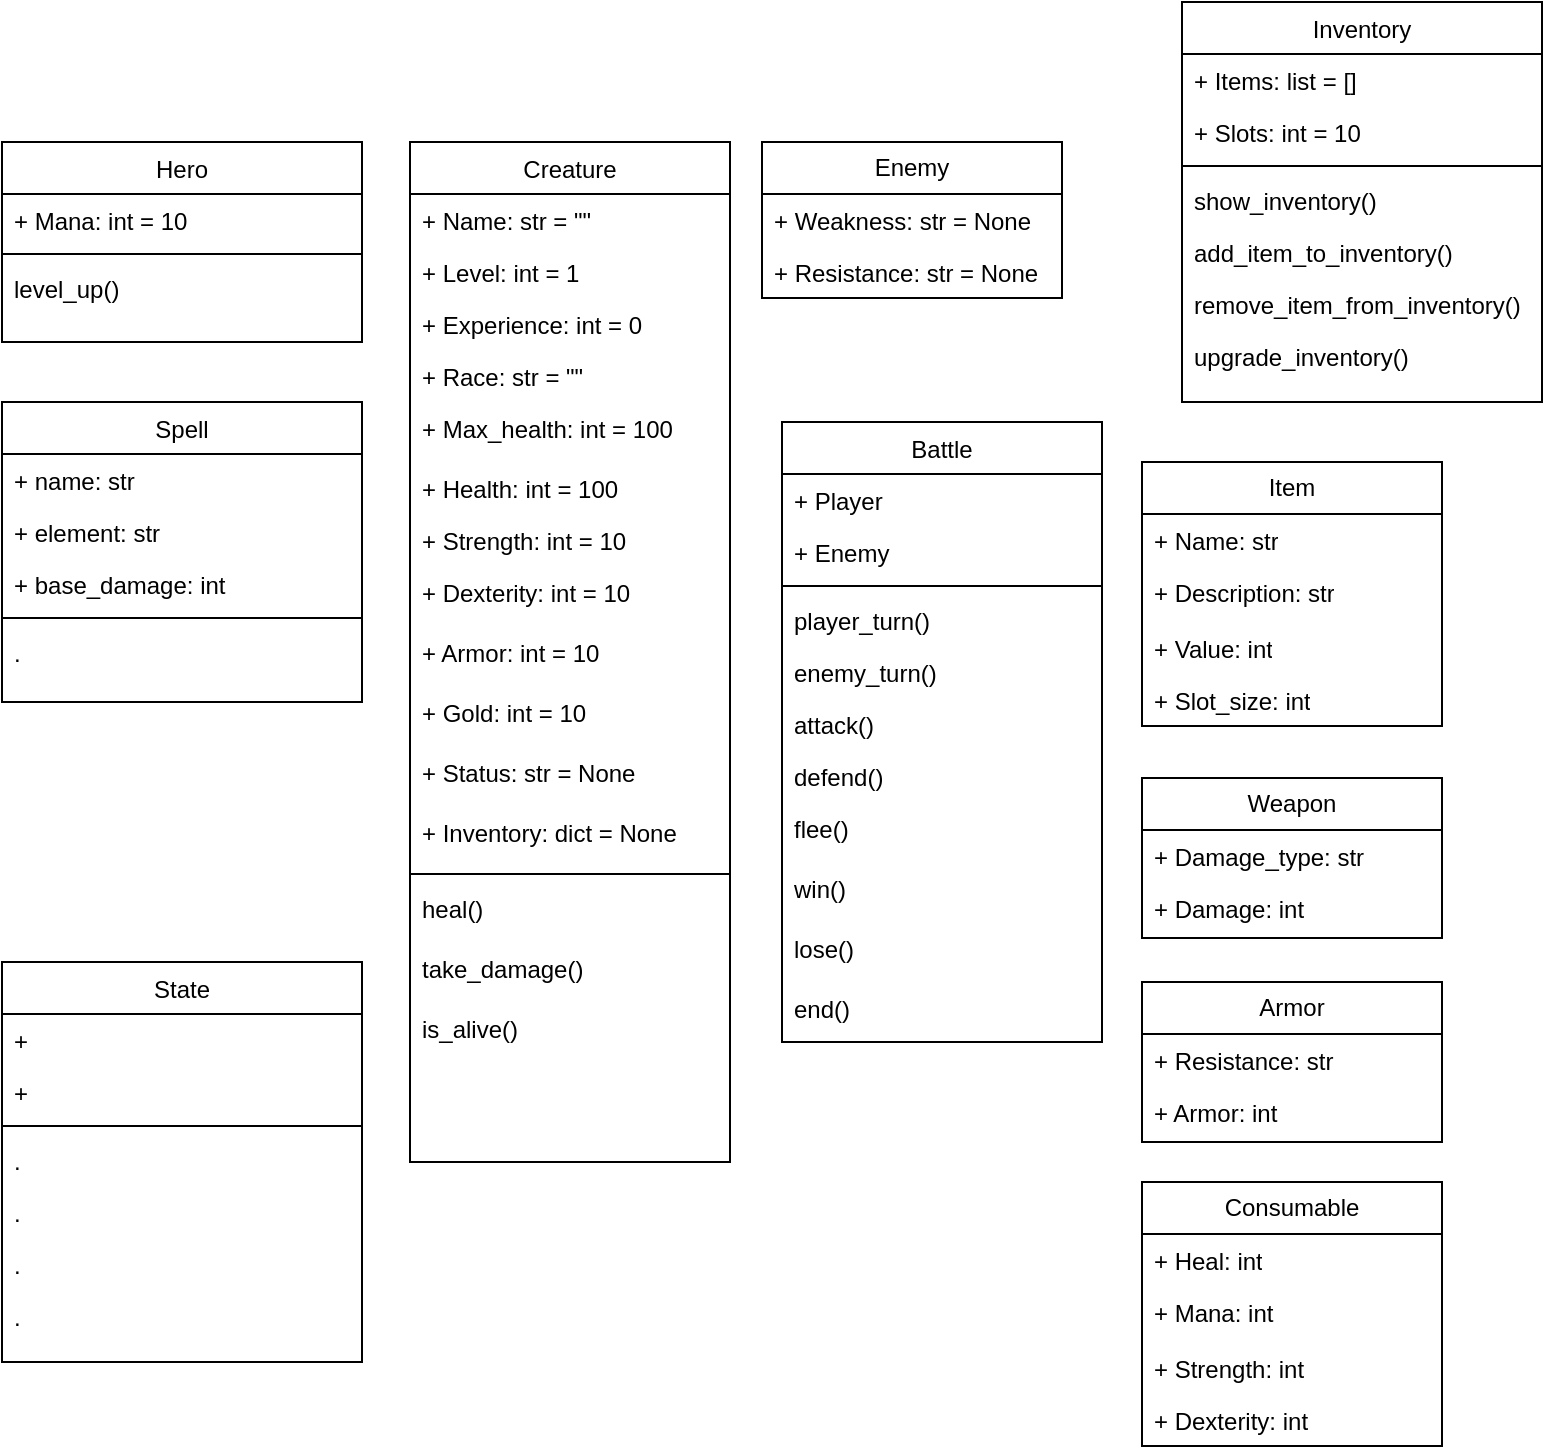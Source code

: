 <mxfile version="21.5.0" type="device">
  <diagram id="C5RBs43oDa-KdzZeNtuy" name="Page-1">
    <mxGraphModel dx="761" dy="476" grid="1" gridSize="10" guides="1" tooltips="1" connect="1" arrows="1" fold="1" page="1" pageScale="1" pageWidth="827" pageHeight="1169" math="0" shadow="0">
      <root>
        <mxCell id="WIyWlLk6GJQsqaUBKTNV-0" />
        <mxCell id="WIyWlLk6GJQsqaUBKTNV-1" parent="WIyWlLk6GJQsqaUBKTNV-0" />
        <mxCell id="zkfFHV4jXpPFQw0GAbJ--17" value="Creature" style="swimlane;fontStyle=0;align=center;verticalAlign=top;childLayout=stackLayout;horizontal=1;startSize=26;horizontalStack=0;resizeParent=1;resizeLast=0;collapsible=1;marginBottom=0;rounded=0;shadow=0;strokeWidth=1;" parent="WIyWlLk6GJQsqaUBKTNV-1" vertex="1">
          <mxGeometry x="254" y="80" width="160" height="510" as="geometry">
            <mxRectangle x="550" y="140" width="160" height="26" as="alternateBounds" />
          </mxGeometry>
        </mxCell>
        <mxCell id="zkfFHV4jXpPFQw0GAbJ--18" value="+ Name: str = &quot;&quot;" style="text;align=left;verticalAlign=top;spacingLeft=4;spacingRight=4;overflow=hidden;rotatable=0;points=[[0,0.5],[1,0.5]];portConstraint=eastwest;" parent="zkfFHV4jXpPFQw0GAbJ--17" vertex="1">
          <mxGeometry y="26" width="160" height="26" as="geometry" />
        </mxCell>
        <mxCell id="zkfFHV4jXpPFQw0GAbJ--19" value="+ Level: int = 1" style="text;align=left;verticalAlign=top;spacingLeft=4;spacingRight=4;overflow=hidden;rotatable=0;points=[[0,0.5],[1,0.5]];portConstraint=eastwest;rounded=0;shadow=0;html=0;" parent="zkfFHV4jXpPFQw0GAbJ--17" vertex="1">
          <mxGeometry y="52" width="160" height="26" as="geometry" />
        </mxCell>
        <mxCell id="zkfFHV4jXpPFQw0GAbJ--20" value="+ Experience: int = 0" style="text;align=left;verticalAlign=top;spacingLeft=4;spacingRight=4;overflow=hidden;rotatable=0;points=[[0,0.5],[1,0.5]];portConstraint=eastwest;rounded=0;shadow=0;html=0;" parent="zkfFHV4jXpPFQw0GAbJ--17" vertex="1">
          <mxGeometry y="78" width="160" height="26" as="geometry" />
        </mxCell>
        <mxCell id="zkfFHV4jXpPFQw0GAbJ--21" value="+ Race: str = &quot;&quot;" style="text;align=left;verticalAlign=top;spacingLeft=4;spacingRight=4;overflow=hidden;rotatable=0;points=[[0,0.5],[1,0.5]];portConstraint=eastwest;rounded=0;shadow=0;html=0;" parent="zkfFHV4jXpPFQw0GAbJ--17" vertex="1">
          <mxGeometry y="104" width="160" height="26" as="geometry" />
        </mxCell>
        <mxCell id="VuUW0NQgAwonB1irqjms-0" value="+ Max_health: int = 100" style="text;align=left;verticalAlign=top;spacingLeft=4;spacingRight=4;overflow=hidden;rotatable=0;points=[[0,0.5],[1,0.5]];portConstraint=eastwest;" parent="zkfFHV4jXpPFQw0GAbJ--17" vertex="1">
          <mxGeometry y="130" width="160" height="30" as="geometry" />
        </mxCell>
        <mxCell id="zkfFHV4jXpPFQw0GAbJ--22" value="+ Health: int = 100" style="text;align=left;verticalAlign=top;spacingLeft=4;spacingRight=4;overflow=hidden;rotatable=0;points=[[0,0.5],[1,0.5]];portConstraint=eastwest;rounded=0;shadow=0;html=0;" parent="zkfFHV4jXpPFQw0GAbJ--17" vertex="1">
          <mxGeometry y="160" width="160" height="26" as="geometry" />
        </mxCell>
        <mxCell id="zkfFHV4jXpPFQw0GAbJ--24" value="+ Strength: int = 10" style="text;align=left;verticalAlign=top;spacingLeft=4;spacingRight=4;overflow=hidden;rotatable=0;points=[[0,0.5],[1,0.5]];portConstraint=eastwest;" parent="zkfFHV4jXpPFQw0GAbJ--17" vertex="1">
          <mxGeometry y="186" width="160" height="26" as="geometry" />
        </mxCell>
        <mxCell id="zkfFHV4jXpPFQw0GAbJ--25" value="+ Dexterity: int = 10" style="text;align=left;verticalAlign=top;spacingLeft=4;spacingRight=4;overflow=hidden;rotatable=0;points=[[0,0.5],[1,0.5]];portConstraint=eastwest;" parent="zkfFHV4jXpPFQw0GAbJ--17" vertex="1">
          <mxGeometry y="212" width="160" height="30" as="geometry" />
        </mxCell>
        <mxCell id="8__pIOZJdXwfGUuhGzNH-1" value="+ Armor: int = 10" style="text;align=left;verticalAlign=top;spacingLeft=4;spacingRight=4;overflow=hidden;rotatable=0;points=[[0,0.5],[1,0.5]];portConstraint=eastwest;" parent="zkfFHV4jXpPFQw0GAbJ--17" vertex="1">
          <mxGeometry y="242" width="160" height="30" as="geometry" />
        </mxCell>
        <mxCell id="8__pIOZJdXwfGUuhGzNH-2" value="+ Gold: int = 10" style="text;align=left;verticalAlign=top;spacingLeft=4;spacingRight=4;overflow=hidden;rotatable=0;points=[[0,0.5],[1,0.5]];portConstraint=eastwest;" parent="zkfFHV4jXpPFQw0GAbJ--17" vertex="1">
          <mxGeometry y="272" width="160" height="30" as="geometry" />
        </mxCell>
        <mxCell id="8__pIOZJdXwfGUuhGzNH-3" value="+ Status: str = None" style="text;align=left;verticalAlign=top;spacingLeft=4;spacingRight=4;overflow=hidden;rotatable=0;points=[[0,0.5],[1,0.5]];portConstraint=eastwest;" parent="zkfFHV4jXpPFQw0GAbJ--17" vertex="1">
          <mxGeometry y="302" width="160" height="30" as="geometry" />
        </mxCell>
        <mxCell id="8__pIOZJdXwfGUuhGzNH-4" value="+ Inventory: dict = None" style="text;align=left;verticalAlign=top;spacingLeft=4;spacingRight=4;overflow=hidden;rotatable=0;points=[[0,0.5],[1,0.5]];portConstraint=eastwest;" parent="zkfFHV4jXpPFQw0GAbJ--17" vertex="1">
          <mxGeometry y="332" width="160" height="30" as="geometry" />
        </mxCell>
        <mxCell id="zkfFHV4jXpPFQw0GAbJ--23" value="" style="line;html=1;strokeWidth=1;align=left;verticalAlign=middle;spacingTop=-1;spacingLeft=3;spacingRight=3;rotatable=0;labelPosition=right;points=[];portConstraint=eastwest;" parent="zkfFHV4jXpPFQw0GAbJ--17" vertex="1">
          <mxGeometry y="362" width="160" height="8" as="geometry" />
        </mxCell>
        <mxCell id="8__pIOZJdXwfGUuhGzNH-6" value="heal()" style="text;align=left;verticalAlign=top;spacingLeft=4;spacingRight=4;overflow=hidden;rotatable=0;points=[[0,0.5],[1,0.5]];portConstraint=eastwest;" parent="zkfFHV4jXpPFQw0GAbJ--17" vertex="1">
          <mxGeometry y="370" width="160" height="30" as="geometry" />
        </mxCell>
        <mxCell id="8__pIOZJdXwfGUuhGzNH-7" value="take_damage()" style="text;align=left;verticalAlign=top;spacingLeft=4;spacingRight=4;overflow=hidden;rotatable=0;points=[[0,0.5],[1,0.5]];portConstraint=eastwest;" parent="zkfFHV4jXpPFQw0GAbJ--17" vertex="1">
          <mxGeometry y="400" width="160" height="30" as="geometry" />
        </mxCell>
        <mxCell id="8__pIOZJdXwfGUuhGzNH-8" value="is_alive()" style="text;align=left;verticalAlign=top;spacingLeft=4;spacingRight=4;overflow=hidden;rotatable=0;points=[[0,0.5],[1,0.5]];portConstraint=eastwest;" parent="zkfFHV4jXpPFQw0GAbJ--17" vertex="1">
          <mxGeometry y="430" width="160" height="30" as="geometry" />
        </mxCell>
        <mxCell id="8__pIOZJdXwfGUuhGzNH-13" value="Enemy" style="swimlane;fontStyle=0;childLayout=stackLayout;horizontal=1;startSize=26;fillColor=none;horizontalStack=0;resizeParent=1;resizeParentMax=0;resizeLast=0;collapsible=1;marginBottom=0;whiteSpace=wrap;html=1;" parent="WIyWlLk6GJQsqaUBKTNV-1" vertex="1">
          <mxGeometry x="430" y="80" width="150" height="78" as="geometry" />
        </mxCell>
        <mxCell id="8__pIOZJdXwfGUuhGzNH-14" value="+ Weakness: str = None" style="text;strokeColor=none;fillColor=none;align=left;verticalAlign=top;spacingLeft=4;spacingRight=4;overflow=hidden;rotatable=0;points=[[0,0.5],[1,0.5]];portConstraint=eastwest;whiteSpace=wrap;html=1;" parent="8__pIOZJdXwfGUuhGzNH-13" vertex="1">
          <mxGeometry y="26" width="150" height="26" as="geometry" />
        </mxCell>
        <mxCell id="8__pIOZJdXwfGUuhGzNH-15" value="+ Resistance: str = None" style="text;strokeColor=none;fillColor=none;align=left;verticalAlign=top;spacingLeft=4;spacingRight=4;overflow=hidden;rotatable=0;points=[[0,0.5],[1,0.5]];portConstraint=eastwest;whiteSpace=wrap;html=1;" parent="8__pIOZJdXwfGUuhGzNH-13" vertex="1">
          <mxGeometry y="52" width="150" height="26" as="geometry" />
        </mxCell>
        <mxCell id="8__pIOZJdXwfGUuhGzNH-16" value="Battle" style="swimlane;fontStyle=0;align=center;verticalAlign=top;childLayout=stackLayout;horizontal=1;startSize=26;horizontalStack=0;resizeParent=1;resizeLast=0;collapsible=1;marginBottom=0;rounded=0;shadow=0;strokeWidth=1;" parent="WIyWlLk6GJQsqaUBKTNV-1" vertex="1">
          <mxGeometry x="440" y="220" width="160" height="310" as="geometry">
            <mxRectangle x="550" y="140" width="160" height="26" as="alternateBounds" />
          </mxGeometry>
        </mxCell>
        <mxCell id="8__pIOZJdXwfGUuhGzNH-17" value="+ Player" style="text;align=left;verticalAlign=top;spacingLeft=4;spacingRight=4;overflow=hidden;rotatable=0;points=[[0,0.5],[1,0.5]];portConstraint=eastwest;" parent="8__pIOZJdXwfGUuhGzNH-16" vertex="1">
          <mxGeometry y="26" width="160" height="26" as="geometry" />
        </mxCell>
        <mxCell id="8__pIOZJdXwfGUuhGzNH-18" value="+ Enemy" style="text;align=left;verticalAlign=top;spacingLeft=4;spacingRight=4;overflow=hidden;rotatable=0;points=[[0,0.5],[1,0.5]];portConstraint=eastwest;rounded=0;shadow=0;html=0;" parent="8__pIOZJdXwfGUuhGzNH-16" vertex="1">
          <mxGeometry y="52" width="160" height="26" as="geometry" />
        </mxCell>
        <mxCell id="8__pIOZJdXwfGUuhGzNH-33" value="" style="line;html=1;strokeWidth=1;align=left;verticalAlign=middle;spacingTop=-1;spacingLeft=3;spacingRight=3;rotatable=0;labelPosition=right;points=[];portConstraint=eastwest;" parent="8__pIOZJdXwfGUuhGzNH-16" vertex="1">
          <mxGeometry y="78" width="160" height="8" as="geometry" />
        </mxCell>
        <mxCell id="8__pIOZJdXwfGUuhGzNH-19" value="player_turn()" style="text;align=left;verticalAlign=top;spacingLeft=4;spacingRight=4;overflow=hidden;rotatable=0;points=[[0,0.5],[1,0.5]];portConstraint=eastwest;rounded=0;shadow=0;html=0;" parent="8__pIOZJdXwfGUuhGzNH-16" vertex="1">
          <mxGeometry y="86" width="160" height="26" as="geometry" />
        </mxCell>
        <mxCell id="8__pIOZJdXwfGUuhGzNH-20" value="enemy_turn()" style="text;align=left;verticalAlign=top;spacingLeft=4;spacingRight=4;overflow=hidden;rotatable=0;points=[[0,0.5],[1,0.5]];portConstraint=eastwest;rounded=0;shadow=0;html=0;" parent="8__pIOZJdXwfGUuhGzNH-16" vertex="1">
          <mxGeometry y="112" width="160" height="26" as="geometry" />
        </mxCell>
        <mxCell id="8__pIOZJdXwfGUuhGzNH-21" value="attack()" style="text;align=left;verticalAlign=top;spacingLeft=4;spacingRight=4;overflow=hidden;rotatable=0;points=[[0,0.5],[1,0.5]];portConstraint=eastwest;rounded=0;shadow=0;html=0;" parent="8__pIOZJdXwfGUuhGzNH-16" vertex="1">
          <mxGeometry y="138" width="160" height="26" as="geometry" />
        </mxCell>
        <mxCell id="8__pIOZJdXwfGUuhGzNH-22" value="defend()" style="text;align=left;verticalAlign=top;spacingLeft=4;spacingRight=4;overflow=hidden;rotatable=0;points=[[0,0.5],[1,0.5]];portConstraint=eastwest;" parent="8__pIOZJdXwfGUuhGzNH-16" vertex="1">
          <mxGeometry y="164" width="160" height="26" as="geometry" />
        </mxCell>
        <mxCell id="8__pIOZJdXwfGUuhGzNH-23" value="flee()" style="text;align=left;verticalAlign=top;spacingLeft=4;spacingRight=4;overflow=hidden;rotatable=0;points=[[0,0.5],[1,0.5]];portConstraint=eastwest;" parent="8__pIOZJdXwfGUuhGzNH-16" vertex="1">
          <mxGeometry y="190" width="160" height="30" as="geometry" />
        </mxCell>
        <mxCell id="8__pIOZJdXwfGUuhGzNH-24" value="win()" style="text;align=left;verticalAlign=top;spacingLeft=4;spacingRight=4;overflow=hidden;rotatable=0;points=[[0,0.5],[1,0.5]];portConstraint=eastwest;" parent="8__pIOZJdXwfGUuhGzNH-16" vertex="1">
          <mxGeometry y="220" width="160" height="30" as="geometry" />
        </mxCell>
        <mxCell id="8__pIOZJdXwfGUuhGzNH-25" value="lose()" style="text;align=left;verticalAlign=top;spacingLeft=4;spacingRight=4;overflow=hidden;rotatable=0;points=[[0,0.5],[1,0.5]];portConstraint=eastwest;" parent="8__pIOZJdXwfGUuhGzNH-16" vertex="1">
          <mxGeometry y="250" width="160" height="30" as="geometry" />
        </mxCell>
        <mxCell id="8__pIOZJdXwfGUuhGzNH-26" value="end()" style="text;align=left;verticalAlign=top;spacingLeft=4;spacingRight=4;overflow=hidden;rotatable=0;points=[[0,0.5],[1,0.5]];portConstraint=eastwest;" parent="8__pIOZJdXwfGUuhGzNH-16" vertex="1">
          <mxGeometry y="280" width="160" height="30" as="geometry" />
        </mxCell>
        <mxCell id="8__pIOZJdXwfGUuhGzNH-34" value="Inventory" style="swimlane;fontStyle=0;align=center;verticalAlign=top;childLayout=stackLayout;horizontal=1;startSize=26;horizontalStack=0;resizeParent=1;resizeLast=0;collapsible=1;marginBottom=0;rounded=0;shadow=0;strokeWidth=1;" parent="WIyWlLk6GJQsqaUBKTNV-1" vertex="1">
          <mxGeometry x="640" y="10" width="180" height="200" as="geometry">
            <mxRectangle x="550" y="140" width="160" height="26" as="alternateBounds" />
          </mxGeometry>
        </mxCell>
        <mxCell id="8__pIOZJdXwfGUuhGzNH-35" value="+ Items: list = []" style="text;align=left;verticalAlign=top;spacingLeft=4;spacingRight=4;overflow=hidden;rotatable=0;points=[[0,0.5],[1,0.5]];portConstraint=eastwest;" parent="8__pIOZJdXwfGUuhGzNH-34" vertex="1">
          <mxGeometry y="26" width="180" height="26" as="geometry" />
        </mxCell>
        <mxCell id="8__pIOZJdXwfGUuhGzNH-36" value="+ Slots: int = 10" style="text;align=left;verticalAlign=top;spacingLeft=4;spacingRight=4;overflow=hidden;rotatable=0;points=[[0,0.5],[1,0.5]];portConstraint=eastwest;rounded=0;shadow=0;html=0;" parent="8__pIOZJdXwfGUuhGzNH-34" vertex="1">
          <mxGeometry y="52" width="180" height="26" as="geometry" />
        </mxCell>
        <mxCell id="8__pIOZJdXwfGUuhGzNH-37" value="" style="line;html=1;strokeWidth=1;align=left;verticalAlign=middle;spacingTop=-1;spacingLeft=3;spacingRight=3;rotatable=0;labelPosition=right;points=[];portConstraint=eastwest;" parent="8__pIOZJdXwfGUuhGzNH-34" vertex="1">
          <mxGeometry y="78" width="180" height="8" as="geometry" />
        </mxCell>
        <mxCell id="8__pIOZJdXwfGUuhGzNH-39" value="show_inventory()" style="text;align=left;verticalAlign=top;spacingLeft=4;spacingRight=4;overflow=hidden;rotatable=0;points=[[0,0.5],[1,0.5]];portConstraint=eastwest;rounded=0;shadow=0;html=0;" parent="8__pIOZJdXwfGUuhGzNH-34" vertex="1">
          <mxGeometry y="86" width="180" height="26" as="geometry" />
        </mxCell>
        <mxCell id="8__pIOZJdXwfGUuhGzNH-40" value="add_item_to_inventory()" style="text;align=left;verticalAlign=top;spacingLeft=4;spacingRight=4;overflow=hidden;rotatable=0;points=[[0,0.5],[1,0.5]];portConstraint=eastwest;rounded=0;shadow=0;html=0;" parent="8__pIOZJdXwfGUuhGzNH-34" vertex="1">
          <mxGeometry y="112" width="180" height="26" as="geometry" />
        </mxCell>
        <mxCell id="8__pIOZJdXwfGUuhGzNH-41" value="remove_item_from_inventory()" style="text;align=left;verticalAlign=top;spacingLeft=4;spacingRight=4;overflow=hidden;rotatable=0;points=[[0,0.5],[1,0.5]];portConstraint=eastwest;" parent="8__pIOZJdXwfGUuhGzNH-34" vertex="1">
          <mxGeometry y="138" width="180" height="26" as="geometry" />
        </mxCell>
        <mxCell id="8__pIOZJdXwfGUuhGzNH-42" value="upgrade_inventory()" style="text;align=left;verticalAlign=top;spacingLeft=4;spacingRight=4;overflow=hidden;rotatable=0;points=[[0,0.5],[1,0.5]];portConstraint=eastwest;" parent="8__pIOZJdXwfGUuhGzNH-34" vertex="1">
          <mxGeometry y="164" width="180" height="30" as="geometry" />
        </mxCell>
        <mxCell id="8__pIOZJdXwfGUuhGzNH-46" value="Item" style="swimlane;fontStyle=0;childLayout=stackLayout;horizontal=1;startSize=26;fillColor=none;horizontalStack=0;resizeParent=1;resizeParentMax=0;resizeLast=0;collapsible=1;marginBottom=0;whiteSpace=wrap;html=1;" parent="WIyWlLk6GJQsqaUBKTNV-1" vertex="1">
          <mxGeometry x="620" y="240" width="150" height="132" as="geometry" />
        </mxCell>
        <mxCell id="8__pIOZJdXwfGUuhGzNH-47" value="+ Name: str" style="text;strokeColor=none;fillColor=none;align=left;verticalAlign=top;spacingLeft=4;spacingRight=4;overflow=hidden;rotatable=0;points=[[0,0.5],[1,0.5]];portConstraint=eastwest;whiteSpace=wrap;html=1;" parent="8__pIOZJdXwfGUuhGzNH-46" vertex="1">
          <mxGeometry y="26" width="150" height="26" as="geometry" />
        </mxCell>
        <mxCell id="8__pIOZJdXwfGUuhGzNH-48" value="+ Description: str" style="text;strokeColor=none;fillColor=none;align=left;verticalAlign=top;spacingLeft=4;spacingRight=4;overflow=hidden;rotatable=0;points=[[0,0.5],[1,0.5]];portConstraint=eastwest;whiteSpace=wrap;html=1;" parent="8__pIOZJdXwfGUuhGzNH-46" vertex="1">
          <mxGeometry y="52" width="150" height="28" as="geometry" />
        </mxCell>
        <mxCell id="8__pIOZJdXwfGUuhGzNH-49" value="+ Value: int" style="text;strokeColor=none;fillColor=none;align=left;verticalAlign=top;spacingLeft=4;spacingRight=4;overflow=hidden;rotatable=0;points=[[0,0.5],[1,0.5]];portConstraint=eastwest;whiteSpace=wrap;html=1;" parent="8__pIOZJdXwfGUuhGzNH-46" vertex="1">
          <mxGeometry y="80" width="150" height="26" as="geometry" />
        </mxCell>
        <mxCell id="8__pIOZJdXwfGUuhGzNH-50" value="+ Slot_size: int" style="text;strokeColor=none;fillColor=none;align=left;verticalAlign=top;spacingLeft=4;spacingRight=4;overflow=hidden;rotatable=0;points=[[0,0.5],[1,0.5]];portConstraint=eastwest;whiteSpace=wrap;html=1;" parent="8__pIOZJdXwfGUuhGzNH-46" vertex="1">
          <mxGeometry y="106" width="150" height="26" as="geometry" />
        </mxCell>
        <mxCell id="8__pIOZJdXwfGUuhGzNH-51" value="Weapon" style="swimlane;fontStyle=0;childLayout=stackLayout;horizontal=1;startSize=26;fillColor=none;horizontalStack=0;resizeParent=1;resizeParentMax=0;resizeLast=0;collapsible=1;marginBottom=0;whiteSpace=wrap;html=1;" parent="WIyWlLk6GJQsqaUBKTNV-1" vertex="1">
          <mxGeometry x="620" y="398" width="150" height="80" as="geometry" />
        </mxCell>
        <mxCell id="8__pIOZJdXwfGUuhGzNH-52" value="+ Damage_type: str" style="text;strokeColor=none;fillColor=none;align=left;verticalAlign=top;spacingLeft=4;spacingRight=4;overflow=hidden;rotatable=0;points=[[0,0.5],[1,0.5]];portConstraint=eastwest;whiteSpace=wrap;html=1;" parent="8__pIOZJdXwfGUuhGzNH-51" vertex="1">
          <mxGeometry y="26" width="150" height="26" as="geometry" />
        </mxCell>
        <mxCell id="8__pIOZJdXwfGUuhGzNH-53" value="+ Damage: int" style="text;strokeColor=none;fillColor=none;align=left;verticalAlign=top;spacingLeft=4;spacingRight=4;overflow=hidden;rotatable=0;points=[[0,0.5],[1,0.5]];portConstraint=eastwest;whiteSpace=wrap;html=1;" parent="8__pIOZJdXwfGUuhGzNH-51" vertex="1">
          <mxGeometry y="52" width="150" height="28" as="geometry" />
        </mxCell>
        <mxCell id="8__pIOZJdXwfGUuhGzNH-56" value="Armor" style="swimlane;fontStyle=0;childLayout=stackLayout;horizontal=1;startSize=26;fillColor=none;horizontalStack=0;resizeParent=1;resizeParentMax=0;resizeLast=0;collapsible=1;marginBottom=0;whiteSpace=wrap;html=1;" parent="WIyWlLk6GJQsqaUBKTNV-1" vertex="1">
          <mxGeometry x="620" y="500" width="150" height="80" as="geometry" />
        </mxCell>
        <mxCell id="8__pIOZJdXwfGUuhGzNH-57" value="+ Resistance: str" style="text;strokeColor=none;fillColor=none;align=left;verticalAlign=top;spacingLeft=4;spacingRight=4;overflow=hidden;rotatable=0;points=[[0,0.5],[1,0.5]];portConstraint=eastwest;whiteSpace=wrap;html=1;" parent="8__pIOZJdXwfGUuhGzNH-56" vertex="1">
          <mxGeometry y="26" width="150" height="26" as="geometry" />
        </mxCell>
        <mxCell id="8__pIOZJdXwfGUuhGzNH-58" value="+ Armor: int" style="text;strokeColor=none;fillColor=none;align=left;verticalAlign=top;spacingLeft=4;spacingRight=4;overflow=hidden;rotatable=0;points=[[0,0.5],[1,0.5]];portConstraint=eastwest;whiteSpace=wrap;html=1;" parent="8__pIOZJdXwfGUuhGzNH-56" vertex="1">
          <mxGeometry y="52" width="150" height="28" as="geometry" />
        </mxCell>
        <mxCell id="8__pIOZJdXwfGUuhGzNH-59" value="Consumable" style="swimlane;fontStyle=0;childLayout=stackLayout;horizontal=1;startSize=26;fillColor=none;horizontalStack=0;resizeParent=1;resizeParentMax=0;resizeLast=0;collapsible=1;marginBottom=0;whiteSpace=wrap;html=1;" parent="WIyWlLk6GJQsqaUBKTNV-1" vertex="1">
          <mxGeometry x="620" y="600" width="150" height="132" as="geometry" />
        </mxCell>
        <mxCell id="8__pIOZJdXwfGUuhGzNH-60" value="+ Heal: int" style="text;strokeColor=none;fillColor=none;align=left;verticalAlign=top;spacingLeft=4;spacingRight=4;overflow=hidden;rotatable=0;points=[[0,0.5],[1,0.5]];portConstraint=eastwest;whiteSpace=wrap;html=1;" parent="8__pIOZJdXwfGUuhGzNH-59" vertex="1">
          <mxGeometry y="26" width="150" height="26" as="geometry" />
        </mxCell>
        <mxCell id="8__pIOZJdXwfGUuhGzNH-61" value="+ Mana: int" style="text;strokeColor=none;fillColor=none;align=left;verticalAlign=top;spacingLeft=4;spacingRight=4;overflow=hidden;rotatable=0;points=[[0,0.5],[1,0.5]];portConstraint=eastwest;whiteSpace=wrap;html=1;" parent="8__pIOZJdXwfGUuhGzNH-59" vertex="1">
          <mxGeometry y="52" width="150" height="28" as="geometry" />
        </mxCell>
        <mxCell id="8__pIOZJdXwfGUuhGzNH-62" value="+ Strength: int" style="text;strokeColor=none;fillColor=none;align=left;verticalAlign=top;spacingLeft=4;spacingRight=4;overflow=hidden;rotatable=0;points=[[0,0.5],[1,0.5]];portConstraint=eastwest;whiteSpace=wrap;html=1;" parent="8__pIOZJdXwfGUuhGzNH-59" vertex="1">
          <mxGeometry y="80" width="150" height="26" as="geometry" />
        </mxCell>
        <mxCell id="8__pIOZJdXwfGUuhGzNH-63" value="+ Dexterity: int" style="text;strokeColor=none;fillColor=none;align=left;verticalAlign=top;spacingLeft=4;spacingRight=4;overflow=hidden;rotatable=0;points=[[0,0.5],[1,0.5]];portConstraint=eastwest;whiteSpace=wrap;html=1;" parent="8__pIOZJdXwfGUuhGzNH-59" vertex="1">
          <mxGeometry y="106" width="150" height="26" as="geometry" />
        </mxCell>
        <mxCell id="8__pIOZJdXwfGUuhGzNH-64" value="Spell" style="swimlane;fontStyle=0;align=center;verticalAlign=top;childLayout=stackLayout;horizontal=1;startSize=26;horizontalStack=0;resizeParent=1;resizeLast=0;collapsible=1;marginBottom=0;rounded=0;shadow=0;strokeWidth=1;" parent="WIyWlLk6GJQsqaUBKTNV-1" vertex="1">
          <mxGeometry x="50" y="210" width="180" height="150" as="geometry">
            <mxRectangle x="550" y="140" width="160" height="26" as="alternateBounds" />
          </mxGeometry>
        </mxCell>
        <mxCell id="8__pIOZJdXwfGUuhGzNH-65" value="+ name: str" style="text;align=left;verticalAlign=top;spacingLeft=4;spacingRight=4;overflow=hidden;rotatable=0;points=[[0,0.5],[1,0.5]];portConstraint=eastwest;" parent="8__pIOZJdXwfGUuhGzNH-64" vertex="1">
          <mxGeometry y="26" width="180" height="26" as="geometry" />
        </mxCell>
        <mxCell id="8__pIOZJdXwfGUuhGzNH-66" value="+ element: str" style="text;align=left;verticalAlign=top;spacingLeft=4;spacingRight=4;overflow=hidden;rotatable=0;points=[[0,0.5],[1,0.5]];portConstraint=eastwest;rounded=0;shadow=0;html=0;" parent="8__pIOZJdXwfGUuhGzNH-64" vertex="1">
          <mxGeometry y="52" width="180" height="26" as="geometry" />
        </mxCell>
        <mxCell id="VuUW0NQgAwonB1irqjms-12" value="+ base_damage: int" style="text;align=left;verticalAlign=top;spacingLeft=4;spacingRight=4;overflow=hidden;rotatable=0;points=[[0,0.5],[1,0.5]];portConstraint=eastwest;rounded=0;shadow=0;html=0;" parent="8__pIOZJdXwfGUuhGzNH-64" vertex="1">
          <mxGeometry y="78" width="180" height="26" as="geometry" />
        </mxCell>
        <mxCell id="8__pIOZJdXwfGUuhGzNH-67" value="" style="line;html=1;strokeWidth=1;align=left;verticalAlign=middle;spacingTop=-1;spacingLeft=3;spacingRight=3;rotatable=0;labelPosition=right;points=[];portConstraint=eastwest;" parent="8__pIOZJdXwfGUuhGzNH-64" vertex="1">
          <mxGeometry y="104" width="180" height="8" as="geometry" />
        </mxCell>
        <mxCell id="8__pIOZJdXwfGUuhGzNH-68" value="." style="text;align=left;verticalAlign=top;spacingLeft=4;spacingRight=4;overflow=hidden;rotatable=0;points=[[0,0.5],[1,0.5]];portConstraint=eastwest;rounded=0;shadow=0;html=0;" parent="8__pIOZJdXwfGUuhGzNH-64" vertex="1">
          <mxGeometry y="112" width="180" height="26" as="geometry" />
        </mxCell>
        <mxCell id="8__pIOZJdXwfGUuhGzNH-72" value="State" style="swimlane;fontStyle=0;align=center;verticalAlign=top;childLayout=stackLayout;horizontal=1;startSize=26;horizontalStack=0;resizeParent=1;resizeLast=0;collapsible=1;marginBottom=0;rounded=0;shadow=0;strokeWidth=1;" parent="WIyWlLk6GJQsqaUBKTNV-1" vertex="1">
          <mxGeometry x="50" y="490" width="180" height="200" as="geometry">
            <mxRectangle x="550" y="140" width="160" height="26" as="alternateBounds" />
          </mxGeometry>
        </mxCell>
        <mxCell id="8__pIOZJdXwfGUuhGzNH-73" value="+" style="text;align=left;verticalAlign=top;spacingLeft=4;spacingRight=4;overflow=hidden;rotatable=0;points=[[0,0.5],[1,0.5]];portConstraint=eastwest;" parent="8__pIOZJdXwfGUuhGzNH-72" vertex="1">
          <mxGeometry y="26" width="180" height="26" as="geometry" />
        </mxCell>
        <mxCell id="8__pIOZJdXwfGUuhGzNH-74" value="+" style="text;align=left;verticalAlign=top;spacingLeft=4;spacingRight=4;overflow=hidden;rotatable=0;points=[[0,0.5],[1,0.5]];portConstraint=eastwest;rounded=0;shadow=0;html=0;" parent="8__pIOZJdXwfGUuhGzNH-72" vertex="1">
          <mxGeometry y="52" width="180" height="26" as="geometry" />
        </mxCell>
        <mxCell id="8__pIOZJdXwfGUuhGzNH-75" value="" style="line;html=1;strokeWidth=1;align=left;verticalAlign=middle;spacingTop=-1;spacingLeft=3;spacingRight=3;rotatable=0;labelPosition=right;points=[];portConstraint=eastwest;" parent="8__pIOZJdXwfGUuhGzNH-72" vertex="1">
          <mxGeometry y="78" width="180" height="8" as="geometry" />
        </mxCell>
        <mxCell id="8__pIOZJdXwfGUuhGzNH-76" value="." style="text;align=left;verticalAlign=top;spacingLeft=4;spacingRight=4;overflow=hidden;rotatable=0;points=[[0,0.5],[1,0.5]];portConstraint=eastwest;rounded=0;shadow=0;html=0;" parent="8__pIOZJdXwfGUuhGzNH-72" vertex="1">
          <mxGeometry y="86" width="180" height="26" as="geometry" />
        </mxCell>
        <mxCell id="8__pIOZJdXwfGUuhGzNH-77" value="." style="text;align=left;verticalAlign=top;spacingLeft=4;spacingRight=4;overflow=hidden;rotatable=0;points=[[0,0.5],[1,0.5]];portConstraint=eastwest;rounded=0;shadow=0;html=0;" parent="8__pIOZJdXwfGUuhGzNH-72" vertex="1">
          <mxGeometry y="112" width="180" height="26" as="geometry" />
        </mxCell>
        <mxCell id="8__pIOZJdXwfGUuhGzNH-78" value="." style="text;align=left;verticalAlign=top;spacingLeft=4;spacingRight=4;overflow=hidden;rotatable=0;points=[[0,0.5],[1,0.5]];portConstraint=eastwest;" parent="8__pIOZJdXwfGUuhGzNH-72" vertex="1">
          <mxGeometry y="138" width="180" height="26" as="geometry" />
        </mxCell>
        <mxCell id="8__pIOZJdXwfGUuhGzNH-79" value="." style="text;align=left;verticalAlign=top;spacingLeft=4;spacingRight=4;overflow=hidden;rotatable=0;points=[[0,0.5],[1,0.5]];portConstraint=eastwest;" parent="8__pIOZJdXwfGUuhGzNH-72" vertex="1">
          <mxGeometry y="164" width="180" height="30" as="geometry" />
        </mxCell>
        <mxCell id="VuUW0NQgAwonB1irqjms-1" value="Hero" style="swimlane;fontStyle=0;align=center;verticalAlign=top;childLayout=stackLayout;horizontal=1;startSize=26;horizontalStack=0;resizeParent=1;resizeLast=0;collapsible=1;marginBottom=0;rounded=0;shadow=0;strokeWidth=1;" parent="WIyWlLk6GJQsqaUBKTNV-1" vertex="1">
          <mxGeometry x="50" y="80" width="180" height="100" as="geometry">
            <mxRectangle x="550" y="140" width="160" height="26" as="alternateBounds" />
          </mxGeometry>
        </mxCell>
        <mxCell id="VuUW0NQgAwonB1irqjms-10" value="+ Mana: int = 10" style="text;strokeColor=none;fillColor=none;align=left;verticalAlign=top;spacingLeft=4;spacingRight=4;overflow=hidden;rotatable=0;points=[[0,0.5],[1,0.5]];portConstraint=eastwest;whiteSpace=wrap;html=1;" parent="VuUW0NQgAwonB1irqjms-1" vertex="1">
          <mxGeometry y="26" width="180" height="26" as="geometry" />
        </mxCell>
        <mxCell id="VuUW0NQgAwonB1irqjms-4" value="" style="line;html=1;strokeWidth=1;align=left;verticalAlign=middle;spacingTop=-1;spacingLeft=3;spacingRight=3;rotatable=0;labelPosition=right;points=[];portConstraint=eastwest;" parent="VuUW0NQgAwonB1irqjms-1" vertex="1">
          <mxGeometry y="52" width="180" height="8" as="geometry" />
        </mxCell>
        <mxCell id="VuUW0NQgAwonB1irqjms-5" value="level_up()" style="text;align=left;verticalAlign=top;spacingLeft=4;spacingRight=4;overflow=hidden;rotatable=0;points=[[0,0.5],[1,0.5]];portConstraint=eastwest;rounded=0;shadow=0;html=0;" parent="VuUW0NQgAwonB1irqjms-1" vertex="1">
          <mxGeometry y="60" width="180" height="26" as="geometry" />
        </mxCell>
      </root>
    </mxGraphModel>
  </diagram>
</mxfile>
